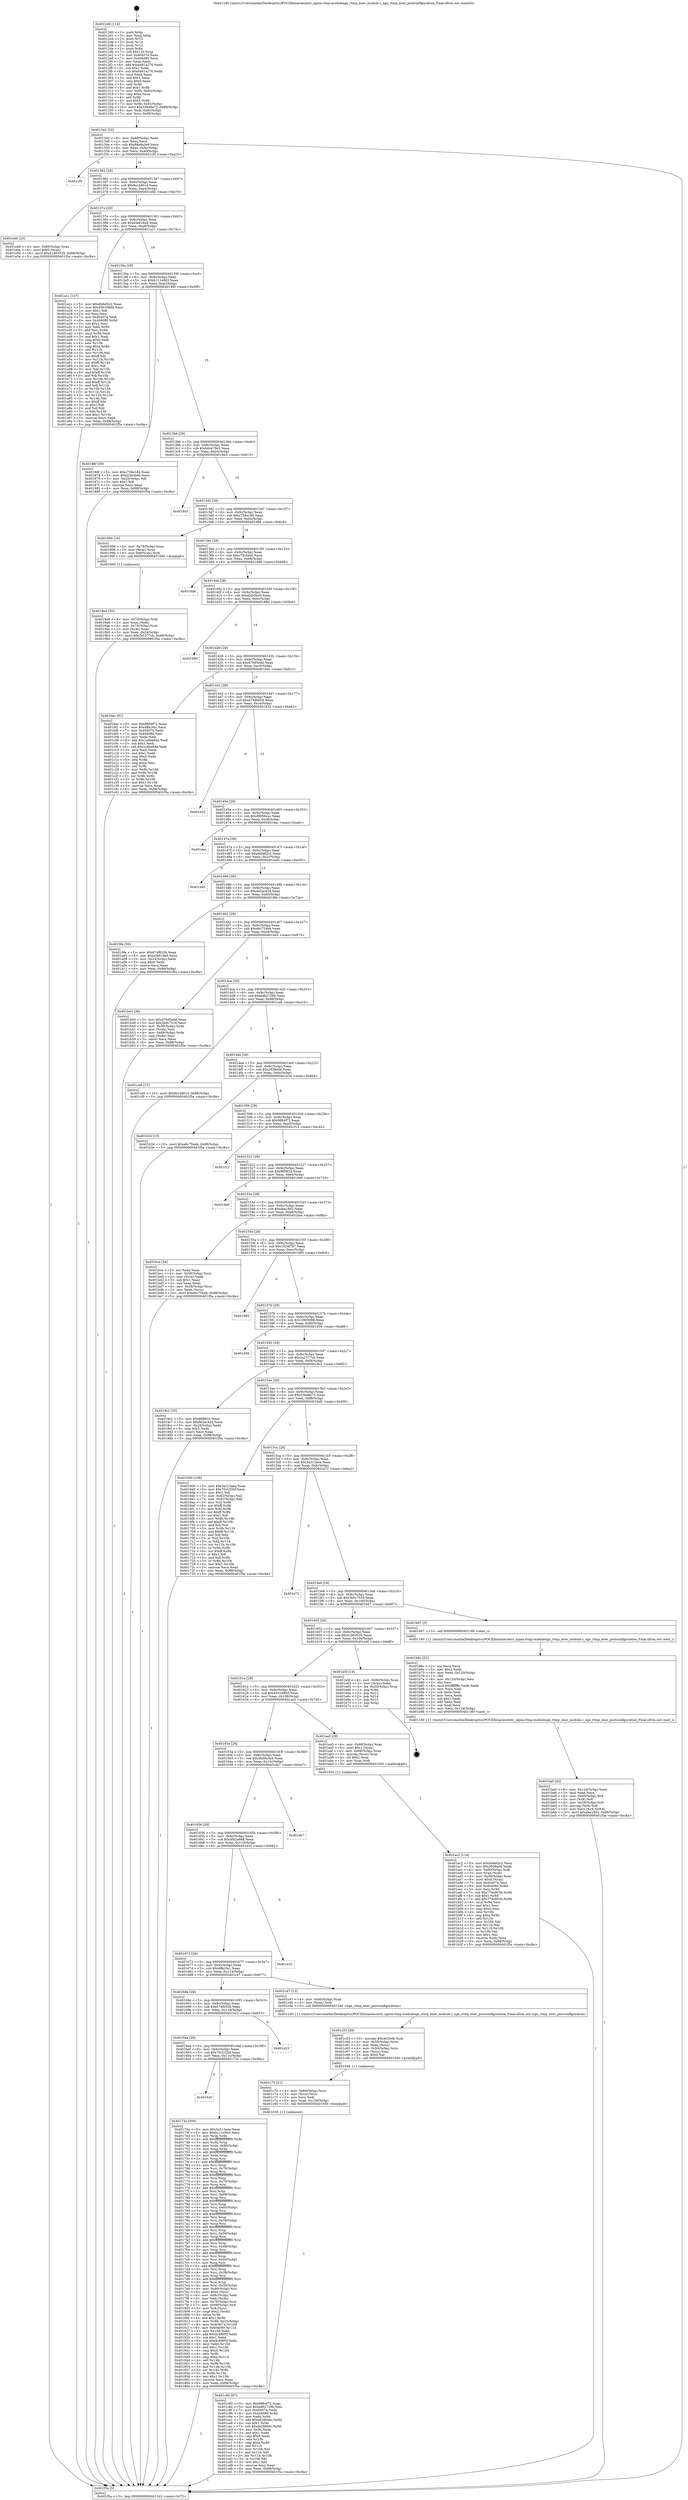 digraph "0x4012d0" {
  label = "0x4012d0 (/mnt/c/Users/mathe/Desktop/tcc/POCII/binaries/extr_nginx-rtmp-modulengx_rtmp_exec_module.c_ngx_rtmp_exec_postconfiguration_Final-ollvm.out::main(0))"
  labelloc = "t"
  node[shape=record]

  Entry [label="",width=0.3,height=0.3,shape=circle,fillcolor=black,style=filled]
  "0x401342" [label="{
     0x401342 [32]\l
     | [instrs]\l
     &nbsp;&nbsp;0x401342 \<+6\>: mov -0x88(%rbp),%eax\l
     &nbsp;&nbsp;0x401348 \<+2\>: mov %eax,%ecx\l
     &nbsp;&nbsp;0x40134a \<+6\>: sub $0x88a4a3e9,%ecx\l
     &nbsp;&nbsp;0x401350 \<+6\>: mov %eax,-0x9c(%rbp)\l
     &nbsp;&nbsp;0x401356 \<+6\>: mov %ecx,-0xa0(%rbp)\l
     &nbsp;&nbsp;0x40135c \<+6\>: je 0000000000401cf5 \<main+0xa25\>\l
  }"]
  "0x401cf5" [label="{
     0x401cf5\l
  }", style=dashed]
  "0x401362" [label="{
     0x401362 [28]\l
     | [instrs]\l
     &nbsp;&nbsp;0x401362 \<+5\>: jmp 0000000000401367 \<main+0x97\>\l
     &nbsp;&nbsp;0x401367 \<+6\>: mov -0x9c(%rbp),%eax\l
     &nbsp;&nbsp;0x40136d \<+5\>: sub $0x9cc3d614,%eax\l
     &nbsp;&nbsp;0x401372 \<+6\>: mov %eax,-0xa4(%rbp)\l
     &nbsp;&nbsp;0x401378 \<+6\>: je 0000000000401e46 \<main+0xb76\>\l
  }"]
  Exit [label="",width=0.3,height=0.3,shape=circle,fillcolor=black,style=filled,peripheries=2]
  "0x401e46" [label="{
     0x401e46 [25]\l
     | [instrs]\l
     &nbsp;&nbsp;0x401e46 \<+4\>: mov -0x80(%rbp),%rax\l
     &nbsp;&nbsp;0x401e4a \<+6\>: movl $0x0,(%rax)\l
     &nbsp;&nbsp;0x401e50 \<+10\>: movl $0x41803535,-0x88(%rbp)\l
     &nbsp;&nbsp;0x401e5a \<+5\>: jmp 0000000000401f5a \<main+0xc8a\>\l
  }"]
  "0x40137e" [label="{
     0x40137e [28]\l
     | [instrs]\l
     &nbsp;&nbsp;0x40137e \<+5\>: jmp 0000000000401383 \<main+0xb3\>\l
     &nbsp;&nbsp;0x401383 \<+6\>: mov -0x9c(%rbp),%eax\l
     &nbsp;&nbsp;0x401389 \<+5\>: sub $0xa3e918a9,%eax\l
     &nbsp;&nbsp;0x40138e \<+6\>: mov %eax,-0xa8(%rbp)\l
     &nbsp;&nbsp;0x401394 \<+6\>: je 0000000000401a1c \<main+0x74c\>\l
  }"]
  "0x401c85" [label="{
     0x401c85 [97]\l
     | [instrs]\l
     &nbsp;&nbsp;0x401c85 \<+5\>: mov $0x9884f72,%eax\l
     &nbsp;&nbsp;0x401c8a \<+5\>: mov $0xed62729b,%esi\l
     &nbsp;&nbsp;0x401c8f \<+7\>: mov 0x404074,%edx\l
     &nbsp;&nbsp;0x401c96 \<+8\>: mov 0x404080,%r8d\l
     &nbsp;&nbsp;0x401c9e \<+3\>: mov %edx,%r9d\l
     &nbsp;&nbsp;0x401ca1 \<+7\>: add $0xde28b0ec,%r9d\l
     &nbsp;&nbsp;0x401ca8 \<+4\>: sub $0x1,%r9d\l
     &nbsp;&nbsp;0x401cac \<+7\>: sub $0xde28b0ec,%r9d\l
     &nbsp;&nbsp;0x401cb3 \<+4\>: imul %r9d,%edx\l
     &nbsp;&nbsp;0x401cb7 \<+3\>: and $0x1,%edx\l
     &nbsp;&nbsp;0x401cba \<+3\>: cmp $0x0,%edx\l
     &nbsp;&nbsp;0x401cbd \<+4\>: sete %r10b\l
     &nbsp;&nbsp;0x401cc1 \<+4\>: cmp $0xa,%r8d\l
     &nbsp;&nbsp;0x401cc5 \<+4\>: setl %r11b\l
     &nbsp;&nbsp;0x401cc9 \<+3\>: mov %r10b,%bl\l
     &nbsp;&nbsp;0x401ccc \<+3\>: and %r11b,%bl\l
     &nbsp;&nbsp;0x401ccf \<+3\>: xor %r11b,%r10b\l
     &nbsp;&nbsp;0x401cd2 \<+3\>: or %r10b,%bl\l
     &nbsp;&nbsp;0x401cd5 \<+3\>: test $0x1,%bl\l
     &nbsp;&nbsp;0x401cd8 \<+3\>: cmovne %esi,%eax\l
     &nbsp;&nbsp;0x401cdb \<+6\>: mov %eax,-0x88(%rbp)\l
     &nbsp;&nbsp;0x401ce1 \<+5\>: jmp 0000000000401f5a \<main+0xc8a\>\l
  }"]
  "0x401a1c" [label="{
     0x401a1c [137]\l
     | [instrs]\l
     &nbsp;&nbsp;0x401a1c \<+5\>: mov $0xdb8ef2c2,%eax\l
     &nbsp;&nbsp;0x401a21 \<+5\>: mov $0x4501686d,%ecx\l
     &nbsp;&nbsp;0x401a26 \<+2\>: mov $0x1,%dl\l
     &nbsp;&nbsp;0x401a28 \<+2\>: xor %esi,%esi\l
     &nbsp;&nbsp;0x401a2a \<+7\>: mov 0x404074,%edi\l
     &nbsp;&nbsp;0x401a31 \<+8\>: mov 0x404080,%r8d\l
     &nbsp;&nbsp;0x401a39 \<+3\>: sub $0x1,%esi\l
     &nbsp;&nbsp;0x401a3c \<+3\>: mov %edi,%r9d\l
     &nbsp;&nbsp;0x401a3f \<+3\>: add %esi,%r9d\l
     &nbsp;&nbsp;0x401a42 \<+4\>: imul %r9d,%edi\l
     &nbsp;&nbsp;0x401a46 \<+3\>: and $0x1,%edi\l
     &nbsp;&nbsp;0x401a49 \<+3\>: cmp $0x0,%edi\l
     &nbsp;&nbsp;0x401a4c \<+4\>: sete %r10b\l
     &nbsp;&nbsp;0x401a50 \<+4\>: cmp $0xa,%r8d\l
     &nbsp;&nbsp;0x401a54 \<+4\>: setl %r11b\l
     &nbsp;&nbsp;0x401a58 \<+3\>: mov %r10b,%bl\l
     &nbsp;&nbsp;0x401a5b \<+3\>: xor $0xff,%bl\l
     &nbsp;&nbsp;0x401a5e \<+3\>: mov %r11b,%r14b\l
     &nbsp;&nbsp;0x401a61 \<+4\>: xor $0xff,%r14b\l
     &nbsp;&nbsp;0x401a65 \<+3\>: xor $0x1,%dl\l
     &nbsp;&nbsp;0x401a68 \<+3\>: mov %bl,%r15b\l
     &nbsp;&nbsp;0x401a6b \<+4\>: and $0xff,%r15b\l
     &nbsp;&nbsp;0x401a6f \<+3\>: and %dl,%r10b\l
     &nbsp;&nbsp;0x401a72 \<+3\>: mov %r14b,%r12b\l
     &nbsp;&nbsp;0x401a75 \<+4\>: and $0xff,%r12b\l
     &nbsp;&nbsp;0x401a79 \<+3\>: and %dl,%r11b\l
     &nbsp;&nbsp;0x401a7c \<+3\>: or %r10b,%r15b\l
     &nbsp;&nbsp;0x401a7f \<+3\>: or %r11b,%r12b\l
     &nbsp;&nbsp;0x401a82 \<+3\>: xor %r12b,%r15b\l
     &nbsp;&nbsp;0x401a85 \<+3\>: or %r14b,%bl\l
     &nbsp;&nbsp;0x401a88 \<+3\>: xor $0xff,%bl\l
     &nbsp;&nbsp;0x401a8b \<+3\>: or $0x1,%dl\l
     &nbsp;&nbsp;0x401a8e \<+2\>: and %dl,%bl\l
     &nbsp;&nbsp;0x401a90 \<+3\>: or %bl,%r15b\l
     &nbsp;&nbsp;0x401a93 \<+4\>: test $0x1,%r15b\l
     &nbsp;&nbsp;0x401a97 \<+3\>: cmovne %ecx,%eax\l
     &nbsp;&nbsp;0x401a9a \<+6\>: mov %eax,-0x88(%rbp)\l
     &nbsp;&nbsp;0x401aa0 \<+5\>: jmp 0000000000401f5a \<main+0xc8a\>\l
  }"]
  "0x40139a" [label="{
     0x40139a [28]\l
     | [instrs]\l
     &nbsp;&nbsp;0x40139a \<+5\>: jmp 000000000040139f \<main+0xcf\>\l
     &nbsp;&nbsp;0x40139f \<+6\>: mov -0x9c(%rbp),%eax\l
     &nbsp;&nbsp;0x4013a5 \<+5\>: sub $0xb111e9d3,%eax\l
     &nbsp;&nbsp;0x4013aa \<+6\>: mov %eax,-0xac(%rbp)\l
     &nbsp;&nbsp;0x4013b0 \<+6\>: je 000000000040186f \<main+0x59f\>\l
  }"]
  "0x401c70" [label="{
     0x401c70 [21]\l
     | [instrs]\l
     &nbsp;&nbsp;0x401c70 \<+4\>: mov -0x60(%rbp),%rcx\l
     &nbsp;&nbsp;0x401c74 \<+3\>: mov (%rcx),%rcx\l
     &nbsp;&nbsp;0x401c77 \<+3\>: mov %rcx,%rdi\l
     &nbsp;&nbsp;0x401c7a \<+6\>: mov %eax,-0x128(%rbp)\l
     &nbsp;&nbsp;0x401c80 \<+5\>: call 0000000000401030 \<free@plt\>\l
     | [calls]\l
     &nbsp;&nbsp;0x401030 \{1\} (unknown)\l
  }"]
  "0x40186f" [label="{
     0x40186f [30]\l
     | [instrs]\l
     &nbsp;&nbsp;0x40186f \<+5\>: mov $0xc758e184,%eax\l
     &nbsp;&nbsp;0x401874 \<+5\>: mov $0xd2fe3be0,%ecx\l
     &nbsp;&nbsp;0x401879 \<+3\>: mov -0x25(%rbp),%dl\l
     &nbsp;&nbsp;0x40187c \<+3\>: test $0x1,%dl\l
     &nbsp;&nbsp;0x40187f \<+3\>: cmovne %ecx,%eax\l
     &nbsp;&nbsp;0x401882 \<+6\>: mov %eax,-0x88(%rbp)\l
     &nbsp;&nbsp;0x401888 \<+5\>: jmp 0000000000401f5a \<main+0xc8a\>\l
  }"]
  "0x4013b6" [label="{
     0x4013b6 [28]\l
     | [instrs]\l
     &nbsp;&nbsp;0x4013b6 \<+5\>: jmp 00000000004013bb \<main+0xeb\>\l
     &nbsp;&nbsp;0x4013bb \<+6\>: mov -0x9c(%rbp),%eax\l
     &nbsp;&nbsp;0x4013c1 \<+5\>: sub $0xb6ce79e3,%eax\l
     &nbsp;&nbsp;0x4013c6 \<+6\>: mov %eax,-0xb0(%rbp)\l
     &nbsp;&nbsp;0x4013cc \<+6\>: je 00000000004018e3 \<main+0x613\>\l
  }"]
  "0x401c53" [label="{
     0x401c53 [29]\l
     | [instrs]\l
     &nbsp;&nbsp;0x401c53 \<+10\>: movabs $0x4020d6,%rdi\l
     &nbsp;&nbsp;0x401c5d \<+4\>: mov -0x50(%rbp),%rcx\l
     &nbsp;&nbsp;0x401c61 \<+2\>: mov %eax,(%rcx)\l
     &nbsp;&nbsp;0x401c63 \<+4\>: mov -0x50(%rbp),%rcx\l
     &nbsp;&nbsp;0x401c67 \<+2\>: mov (%rcx),%esi\l
     &nbsp;&nbsp;0x401c69 \<+2\>: mov $0x0,%al\l
     &nbsp;&nbsp;0x401c6b \<+5\>: call 0000000000401040 \<printf@plt\>\l
     | [calls]\l
     &nbsp;&nbsp;0x401040 \{1\} (unknown)\l
  }"]
  "0x4018e3" [label="{
     0x4018e3\l
  }", style=dashed]
  "0x4013d2" [label="{
     0x4013d2 [28]\l
     | [instrs]\l
     &nbsp;&nbsp;0x4013d2 \<+5\>: jmp 00000000004013d7 \<main+0x107\>\l
     &nbsp;&nbsp;0x4013d7 \<+6\>: mov -0x9c(%rbp),%eax\l
     &nbsp;&nbsp;0x4013dd \<+5\>: sub $0xc758e184,%eax\l
     &nbsp;&nbsp;0x4013e2 \<+6\>: mov %eax,-0xb4(%rbp)\l
     &nbsp;&nbsp;0x4013e8 \<+6\>: je 0000000000401994 \<main+0x6c4\>\l
  }"]
  "0x401ba0" [label="{
     0x401ba0 [42]\l
     | [instrs]\l
     &nbsp;&nbsp;0x401ba0 \<+6\>: mov -0x124(%rbp),%ecx\l
     &nbsp;&nbsp;0x401ba6 \<+3\>: imul %eax,%ecx\l
     &nbsp;&nbsp;0x401ba9 \<+4\>: mov -0x60(%rbp),%r8\l
     &nbsp;&nbsp;0x401bad \<+3\>: mov (%r8),%r8\l
     &nbsp;&nbsp;0x401bb0 \<+4\>: mov -0x58(%rbp),%r9\l
     &nbsp;&nbsp;0x401bb4 \<+3\>: movslq (%r9),%r9\l
     &nbsp;&nbsp;0x401bb7 \<+4\>: mov %ecx,(%r8,%r9,4)\l
     &nbsp;&nbsp;0x401bbb \<+10\>: movl $0xaba1802,-0x88(%rbp)\l
     &nbsp;&nbsp;0x401bc5 \<+5\>: jmp 0000000000401f5a \<main+0xc8a\>\l
  }"]
  "0x401994" [label="{
     0x401994 [16]\l
     | [instrs]\l
     &nbsp;&nbsp;0x401994 \<+4\>: mov -0x78(%rbp),%rax\l
     &nbsp;&nbsp;0x401998 \<+3\>: mov (%rax),%rax\l
     &nbsp;&nbsp;0x40199b \<+4\>: mov 0x8(%rax),%rdi\l
     &nbsp;&nbsp;0x40199f \<+5\>: call 0000000000401060 \<atoi@plt\>\l
     | [calls]\l
     &nbsp;&nbsp;0x401060 \{1\} (unknown)\l
  }"]
  "0x4013ee" [label="{
     0x4013ee [28]\l
     | [instrs]\l
     &nbsp;&nbsp;0x4013ee \<+5\>: jmp 00000000004013f3 \<main+0x123\>\l
     &nbsp;&nbsp;0x4013f3 \<+6\>: mov -0x9c(%rbp),%eax\l
     &nbsp;&nbsp;0x4013f9 \<+5\>: sub $0xc78c5ddc,%eax\l
     &nbsp;&nbsp;0x4013fe \<+6\>: mov %eax,-0xb8(%rbp)\l
     &nbsp;&nbsp;0x401404 \<+6\>: je 0000000000401dd6 \<main+0xb06\>\l
  }"]
  "0x401b6c" [label="{
     0x401b6c [52]\l
     | [instrs]\l
     &nbsp;&nbsp;0x401b6c \<+2\>: xor %ecx,%ecx\l
     &nbsp;&nbsp;0x401b6e \<+5\>: mov $0x2,%edx\l
     &nbsp;&nbsp;0x401b73 \<+6\>: mov %edx,-0x120(%rbp)\l
     &nbsp;&nbsp;0x401b79 \<+1\>: cltd\l
     &nbsp;&nbsp;0x401b7a \<+6\>: mov -0x120(%rbp),%esi\l
     &nbsp;&nbsp;0x401b80 \<+2\>: idiv %esi\l
     &nbsp;&nbsp;0x401b82 \<+6\>: imul $0xfffffffe,%edx,%edx\l
     &nbsp;&nbsp;0x401b88 \<+2\>: mov %ecx,%edi\l
     &nbsp;&nbsp;0x401b8a \<+2\>: sub %edx,%edi\l
     &nbsp;&nbsp;0x401b8c \<+2\>: mov %ecx,%edx\l
     &nbsp;&nbsp;0x401b8e \<+3\>: sub $0x1,%edx\l
     &nbsp;&nbsp;0x401b91 \<+2\>: add %edx,%edi\l
     &nbsp;&nbsp;0x401b93 \<+2\>: sub %edi,%ecx\l
     &nbsp;&nbsp;0x401b95 \<+6\>: mov %ecx,-0x124(%rbp)\l
     &nbsp;&nbsp;0x401b9b \<+5\>: call 0000000000401160 \<next_i\>\l
     | [calls]\l
     &nbsp;&nbsp;0x401160 \{1\} (/mnt/c/Users/mathe/Desktop/tcc/POCII/binaries/extr_nginx-rtmp-modulengx_rtmp_exec_module.c_ngx_rtmp_exec_postconfiguration_Final-ollvm.out::next_i)\l
  }"]
  "0x401dd6" [label="{
     0x401dd6\l
  }", style=dashed]
  "0x40140a" [label="{
     0x40140a [28]\l
     | [instrs]\l
     &nbsp;&nbsp;0x40140a \<+5\>: jmp 000000000040140f \<main+0x13f\>\l
     &nbsp;&nbsp;0x40140f \<+6\>: mov -0x9c(%rbp),%eax\l
     &nbsp;&nbsp;0x401415 \<+5\>: sub $0xd2fe3be0,%eax\l
     &nbsp;&nbsp;0x40141a \<+6\>: mov %eax,-0xbc(%rbp)\l
     &nbsp;&nbsp;0x401420 \<+6\>: je 000000000040188d \<main+0x5bd\>\l
  }"]
  "0x401ac2" [label="{
     0x401ac2 [114]\l
     | [instrs]\l
     &nbsp;&nbsp;0x401ac2 \<+5\>: mov $0xdb8ef2c2,%ecx\l
     &nbsp;&nbsp;0x401ac7 \<+5\>: mov $0x2938a0d,%edx\l
     &nbsp;&nbsp;0x401acc \<+4\>: mov -0x60(%rbp),%rdi\l
     &nbsp;&nbsp;0x401ad0 \<+3\>: mov %rax,(%rdi)\l
     &nbsp;&nbsp;0x401ad3 \<+4\>: mov -0x58(%rbp),%rax\l
     &nbsp;&nbsp;0x401ad7 \<+6\>: movl $0x0,(%rax)\l
     &nbsp;&nbsp;0x401add \<+7\>: mov 0x404074,%esi\l
     &nbsp;&nbsp;0x401ae4 \<+8\>: mov 0x404080,%r8d\l
     &nbsp;&nbsp;0x401aec \<+3\>: mov %esi,%r9d\l
     &nbsp;&nbsp;0x401aef \<+7\>: sub $0x774e903b,%r9d\l
     &nbsp;&nbsp;0x401af6 \<+4\>: sub $0x1,%r9d\l
     &nbsp;&nbsp;0x401afa \<+7\>: add $0x774e903b,%r9d\l
     &nbsp;&nbsp;0x401b01 \<+4\>: imul %r9d,%esi\l
     &nbsp;&nbsp;0x401b05 \<+3\>: and $0x1,%esi\l
     &nbsp;&nbsp;0x401b08 \<+3\>: cmp $0x0,%esi\l
     &nbsp;&nbsp;0x401b0b \<+4\>: sete %r10b\l
     &nbsp;&nbsp;0x401b0f \<+4\>: cmp $0xa,%r8d\l
     &nbsp;&nbsp;0x401b13 \<+4\>: setl %r11b\l
     &nbsp;&nbsp;0x401b17 \<+3\>: mov %r10b,%bl\l
     &nbsp;&nbsp;0x401b1a \<+3\>: and %r11b,%bl\l
     &nbsp;&nbsp;0x401b1d \<+3\>: xor %r11b,%r10b\l
     &nbsp;&nbsp;0x401b20 \<+3\>: or %r10b,%bl\l
     &nbsp;&nbsp;0x401b23 \<+3\>: test $0x1,%bl\l
     &nbsp;&nbsp;0x401b26 \<+3\>: cmovne %edx,%ecx\l
     &nbsp;&nbsp;0x401b29 \<+6\>: mov %ecx,-0x88(%rbp)\l
     &nbsp;&nbsp;0x401b2f \<+5\>: jmp 0000000000401f5a \<main+0xc8a\>\l
  }"]
  "0x40188d" [label="{
     0x40188d\l
  }", style=dashed]
  "0x401426" [label="{
     0x401426 [28]\l
     | [instrs]\l
     &nbsp;&nbsp;0x401426 \<+5\>: jmp 000000000040142b \<main+0x15b\>\l
     &nbsp;&nbsp;0x40142b \<+6\>: mov -0x9c(%rbp),%eax\l
     &nbsp;&nbsp;0x401431 \<+5\>: sub $0xd70d5edd,%eax\l
     &nbsp;&nbsp;0x401436 \<+6\>: mov %eax,-0xc0(%rbp)\l
     &nbsp;&nbsp;0x40143c \<+6\>: je 0000000000401bec \<main+0x91c\>\l
  }"]
  "0x4019a4" [label="{
     0x4019a4 [30]\l
     | [instrs]\l
     &nbsp;&nbsp;0x4019a4 \<+4\>: mov -0x70(%rbp),%rdi\l
     &nbsp;&nbsp;0x4019a8 \<+2\>: mov %eax,(%rdi)\l
     &nbsp;&nbsp;0x4019aa \<+4\>: mov -0x70(%rbp),%rdi\l
     &nbsp;&nbsp;0x4019ae \<+2\>: mov (%rdi),%eax\l
     &nbsp;&nbsp;0x4019b0 \<+3\>: mov %eax,-0x24(%rbp)\l
     &nbsp;&nbsp;0x4019b3 \<+10\>: movl $0x2a1577cb,-0x88(%rbp)\l
     &nbsp;&nbsp;0x4019bd \<+5\>: jmp 0000000000401f5a \<main+0xc8a\>\l
  }"]
  "0x401bec" [label="{
     0x401bec [91]\l
     | [instrs]\l
     &nbsp;&nbsp;0x401bec \<+5\>: mov $0x9884f72,%eax\l
     &nbsp;&nbsp;0x401bf1 \<+5\>: mov $0x4ffa1fa1,%ecx\l
     &nbsp;&nbsp;0x401bf6 \<+7\>: mov 0x404074,%edx\l
     &nbsp;&nbsp;0x401bfd \<+7\>: mov 0x404080,%esi\l
     &nbsp;&nbsp;0x401c04 \<+2\>: mov %edx,%edi\l
     &nbsp;&nbsp;0x401c06 \<+6\>: add $0x1a4be64a,%edi\l
     &nbsp;&nbsp;0x401c0c \<+3\>: sub $0x1,%edi\l
     &nbsp;&nbsp;0x401c0f \<+6\>: sub $0x1a4be64a,%edi\l
     &nbsp;&nbsp;0x401c15 \<+3\>: imul %edi,%edx\l
     &nbsp;&nbsp;0x401c18 \<+3\>: and $0x1,%edx\l
     &nbsp;&nbsp;0x401c1b \<+3\>: cmp $0x0,%edx\l
     &nbsp;&nbsp;0x401c1e \<+4\>: sete %r8b\l
     &nbsp;&nbsp;0x401c22 \<+3\>: cmp $0xa,%esi\l
     &nbsp;&nbsp;0x401c25 \<+4\>: setl %r9b\l
     &nbsp;&nbsp;0x401c29 \<+3\>: mov %r8b,%r10b\l
     &nbsp;&nbsp;0x401c2c \<+3\>: and %r9b,%r10b\l
     &nbsp;&nbsp;0x401c2f \<+3\>: xor %r9b,%r8b\l
     &nbsp;&nbsp;0x401c32 \<+3\>: or %r8b,%r10b\l
     &nbsp;&nbsp;0x401c35 \<+4\>: test $0x1,%r10b\l
     &nbsp;&nbsp;0x401c39 \<+3\>: cmovne %ecx,%eax\l
     &nbsp;&nbsp;0x401c3c \<+6\>: mov %eax,-0x88(%rbp)\l
     &nbsp;&nbsp;0x401c42 \<+5\>: jmp 0000000000401f5a \<main+0xc8a\>\l
  }"]
  "0x401442" [label="{
     0x401442 [28]\l
     | [instrs]\l
     &nbsp;&nbsp;0x401442 \<+5\>: jmp 0000000000401447 \<main+0x177\>\l
     &nbsp;&nbsp;0x401447 \<+6\>: mov -0x9c(%rbp),%eax\l
     &nbsp;&nbsp;0x40144d \<+5\>: sub $0xd74dbb5d,%eax\l
     &nbsp;&nbsp;0x401452 \<+6\>: mov %eax,-0xc4(%rbp)\l
     &nbsp;&nbsp;0x401458 \<+6\>: je 0000000000401d32 \<main+0xa62\>\l
  }"]
  "0x4016c6" [label="{
     0x4016c6\l
  }", style=dashed]
  "0x401d32" [label="{
     0x401d32\l
  }", style=dashed]
  "0x40145e" [label="{
     0x40145e [28]\l
     | [instrs]\l
     &nbsp;&nbsp;0x40145e \<+5\>: jmp 0000000000401463 \<main+0x193\>\l
     &nbsp;&nbsp;0x401463 \<+6\>: mov -0x9c(%rbp),%eax\l
     &nbsp;&nbsp;0x401469 \<+5\>: sub $0xd9056cac,%eax\l
     &nbsp;&nbsp;0x40146e \<+6\>: mov %eax,-0xc8(%rbp)\l
     &nbsp;&nbsp;0x401474 \<+6\>: je 0000000000401dac \<main+0xadc\>\l
  }"]
  "0x40173a" [label="{
     0x40173a [309]\l
     | [instrs]\l
     &nbsp;&nbsp;0x40173a \<+5\>: mov $0x3a313aea,%eax\l
     &nbsp;&nbsp;0x40173f \<+5\>: mov $0xb111e9d3,%ecx\l
     &nbsp;&nbsp;0x401744 \<+3\>: mov %rsp,%rdx\l
     &nbsp;&nbsp;0x401747 \<+4\>: add $0xfffffffffffffff0,%rdx\l
     &nbsp;&nbsp;0x40174b \<+3\>: mov %rdx,%rsp\l
     &nbsp;&nbsp;0x40174e \<+4\>: mov %rdx,-0x80(%rbp)\l
     &nbsp;&nbsp;0x401752 \<+3\>: mov %rsp,%rdx\l
     &nbsp;&nbsp;0x401755 \<+4\>: add $0xfffffffffffffff0,%rdx\l
     &nbsp;&nbsp;0x401759 \<+3\>: mov %rdx,%rsp\l
     &nbsp;&nbsp;0x40175c \<+3\>: mov %rsp,%rsi\l
     &nbsp;&nbsp;0x40175f \<+4\>: add $0xfffffffffffffff0,%rsi\l
     &nbsp;&nbsp;0x401763 \<+3\>: mov %rsi,%rsp\l
     &nbsp;&nbsp;0x401766 \<+4\>: mov %rsi,-0x78(%rbp)\l
     &nbsp;&nbsp;0x40176a \<+3\>: mov %rsp,%rsi\l
     &nbsp;&nbsp;0x40176d \<+4\>: add $0xfffffffffffffff0,%rsi\l
     &nbsp;&nbsp;0x401771 \<+3\>: mov %rsi,%rsp\l
     &nbsp;&nbsp;0x401774 \<+4\>: mov %rsi,-0x70(%rbp)\l
     &nbsp;&nbsp;0x401778 \<+3\>: mov %rsp,%rsi\l
     &nbsp;&nbsp;0x40177b \<+4\>: add $0xfffffffffffffff0,%rsi\l
     &nbsp;&nbsp;0x40177f \<+3\>: mov %rsi,%rsp\l
     &nbsp;&nbsp;0x401782 \<+4\>: mov %rsi,-0x68(%rbp)\l
     &nbsp;&nbsp;0x401786 \<+3\>: mov %rsp,%rsi\l
     &nbsp;&nbsp;0x401789 \<+4\>: add $0xfffffffffffffff0,%rsi\l
     &nbsp;&nbsp;0x40178d \<+3\>: mov %rsi,%rsp\l
     &nbsp;&nbsp;0x401790 \<+4\>: mov %rsi,-0x60(%rbp)\l
     &nbsp;&nbsp;0x401794 \<+3\>: mov %rsp,%rsi\l
     &nbsp;&nbsp;0x401797 \<+4\>: add $0xfffffffffffffff0,%rsi\l
     &nbsp;&nbsp;0x40179b \<+3\>: mov %rsi,%rsp\l
     &nbsp;&nbsp;0x40179e \<+4\>: mov %rsi,-0x58(%rbp)\l
     &nbsp;&nbsp;0x4017a2 \<+3\>: mov %rsp,%rsi\l
     &nbsp;&nbsp;0x4017a5 \<+4\>: add $0xfffffffffffffff0,%rsi\l
     &nbsp;&nbsp;0x4017a9 \<+3\>: mov %rsi,%rsp\l
     &nbsp;&nbsp;0x4017ac \<+4\>: mov %rsi,-0x50(%rbp)\l
     &nbsp;&nbsp;0x4017b0 \<+3\>: mov %rsp,%rsi\l
     &nbsp;&nbsp;0x4017b3 \<+4\>: add $0xfffffffffffffff0,%rsi\l
     &nbsp;&nbsp;0x4017b7 \<+3\>: mov %rsi,%rsp\l
     &nbsp;&nbsp;0x4017ba \<+4\>: mov %rsi,-0x48(%rbp)\l
     &nbsp;&nbsp;0x4017be \<+3\>: mov %rsp,%rsi\l
     &nbsp;&nbsp;0x4017c1 \<+4\>: add $0xfffffffffffffff0,%rsi\l
     &nbsp;&nbsp;0x4017c5 \<+3\>: mov %rsi,%rsp\l
     &nbsp;&nbsp;0x4017c8 \<+4\>: mov %rsi,-0x40(%rbp)\l
     &nbsp;&nbsp;0x4017cc \<+3\>: mov %rsp,%rsi\l
     &nbsp;&nbsp;0x4017cf \<+4\>: add $0xfffffffffffffff0,%rsi\l
     &nbsp;&nbsp;0x4017d3 \<+3\>: mov %rsi,%rsp\l
     &nbsp;&nbsp;0x4017d6 \<+4\>: mov %rsi,-0x38(%rbp)\l
     &nbsp;&nbsp;0x4017da \<+3\>: mov %rsp,%rsi\l
     &nbsp;&nbsp;0x4017dd \<+4\>: add $0xfffffffffffffff0,%rsi\l
     &nbsp;&nbsp;0x4017e1 \<+3\>: mov %rsi,%rsp\l
     &nbsp;&nbsp;0x4017e4 \<+4\>: mov %rsi,-0x30(%rbp)\l
     &nbsp;&nbsp;0x4017e8 \<+4\>: mov -0x80(%rbp),%rsi\l
     &nbsp;&nbsp;0x4017ec \<+6\>: movl $0x0,(%rsi)\l
     &nbsp;&nbsp;0x4017f2 \<+6\>: mov -0x8c(%rbp),%edi\l
     &nbsp;&nbsp;0x4017f8 \<+2\>: mov %edi,(%rdx)\l
     &nbsp;&nbsp;0x4017fa \<+4\>: mov -0x78(%rbp),%rsi\l
     &nbsp;&nbsp;0x4017fe \<+7\>: mov -0x98(%rbp),%r8\l
     &nbsp;&nbsp;0x401805 \<+3\>: mov %r8,(%rsi)\l
     &nbsp;&nbsp;0x401808 \<+3\>: cmpl $0x2,(%rdx)\l
     &nbsp;&nbsp;0x40180b \<+4\>: setne %r9b\l
     &nbsp;&nbsp;0x40180f \<+4\>: and $0x1,%r9b\l
     &nbsp;&nbsp;0x401813 \<+4\>: mov %r9b,-0x25(%rbp)\l
     &nbsp;&nbsp;0x401817 \<+8\>: mov 0x404074,%r10d\l
     &nbsp;&nbsp;0x40181f \<+8\>: mov 0x404080,%r11d\l
     &nbsp;&nbsp;0x401827 \<+3\>: mov %r10d,%ebx\l
     &nbsp;&nbsp;0x40182a \<+6\>: add $0xdc4f6f5f,%ebx\l
     &nbsp;&nbsp;0x401830 \<+3\>: sub $0x1,%ebx\l
     &nbsp;&nbsp;0x401833 \<+6\>: sub $0xdc4f6f5f,%ebx\l
     &nbsp;&nbsp;0x401839 \<+4\>: imul %ebx,%r10d\l
     &nbsp;&nbsp;0x40183d \<+4\>: and $0x1,%r10d\l
     &nbsp;&nbsp;0x401841 \<+4\>: cmp $0x0,%r10d\l
     &nbsp;&nbsp;0x401845 \<+4\>: sete %r9b\l
     &nbsp;&nbsp;0x401849 \<+4\>: cmp $0xa,%r11d\l
     &nbsp;&nbsp;0x40184d \<+4\>: setl %r14b\l
     &nbsp;&nbsp;0x401851 \<+3\>: mov %r9b,%r15b\l
     &nbsp;&nbsp;0x401854 \<+3\>: and %r14b,%r15b\l
     &nbsp;&nbsp;0x401857 \<+3\>: xor %r14b,%r9b\l
     &nbsp;&nbsp;0x40185a \<+3\>: or %r9b,%r15b\l
     &nbsp;&nbsp;0x40185d \<+4\>: test $0x1,%r15b\l
     &nbsp;&nbsp;0x401861 \<+3\>: cmovne %ecx,%eax\l
     &nbsp;&nbsp;0x401864 \<+6\>: mov %eax,-0x88(%rbp)\l
     &nbsp;&nbsp;0x40186a \<+5\>: jmp 0000000000401f5a \<main+0xc8a\>\l
  }"]
  "0x401dac" [label="{
     0x401dac\l
  }", style=dashed]
  "0x40147a" [label="{
     0x40147a [28]\l
     | [instrs]\l
     &nbsp;&nbsp;0x40147a \<+5\>: jmp 000000000040147f \<main+0x1af\>\l
     &nbsp;&nbsp;0x40147f \<+6\>: mov -0x9c(%rbp),%eax\l
     &nbsp;&nbsp;0x401485 \<+5\>: sub $0xdb8ef2c2,%eax\l
     &nbsp;&nbsp;0x40148a \<+6\>: mov %eax,-0xcc(%rbp)\l
     &nbsp;&nbsp;0x401490 \<+6\>: je 0000000000401ed5 \<main+0xc05\>\l
  }"]
  "0x4016aa" [label="{
     0x4016aa [28]\l
     | [instrs]\l
     &nbsp;&nbsp;0x4016aa \<+5\>: jmp 00000000004016af \<main+0x3df\>\l
     &nbsp;&nbsp;0x4016af \<+6\>: mov -0x9c(%rbp),%eax\l
     &nbsp;&nbsp;0x4016b5 \<+5\>: sub $0x70c532bf,%eax\l
     &nbsp;&nbsp;0x4016ba \<+6\>: mov %eax,-0x11c(%rbp)\l
     &nbsp;&nbsp;0x4016c0 \<+6\>: je 000000000040173a \<main+0x46a\>\l
  }"]
  "0x401ed5" [label="{
     0x401ed5\l
  }", style=dashed]
  "0x401496" [label="{
     0x401496 [28]\l
     | [instrs]\l
     &nbsp;&nbsp;0x401496 \<+5\>: jmp 000000000040149b \<main+0x1cb\>\l
     &nbsp;&nbsp;0x40149b \<+6\>: mov -0x9c(%rbp),%eax\l
     &nbsp;&nbsp;0x4014a1 \<+5\>: sub $0xde2ac424,%eax\l
     &nbsp;&nbsp;0x4014a6 \<+6\>: mov %eax,-0xd0(%rbp)\l
     &nbsp;&nbsp;0x4014ac \<+6\>: je 00000000004019fe \<main+0x72e\>\l
  }"]
  "0x401e23" [label="{
     0x401e23\l
  }", style=dashed]
  "0x4019fe" [label="{
     0x4019fe [30]\l
     | [instrs]\l
     &nbsp;&nbsp;0x4019fe \<+5\>: mov $0x674f032b,%eax\l
     &nbsp;&nbsp;0x401a03 \<+5\>: mov $0xa3e918a9,%ecx\l
     &nbsp;&nbsp;0x401a08 \<+3\>: mov -0x24(%rbp),%edx\l
     &nbsp;&nbsp;0x401a0b \<+3\>: cmp $0x0,%edx\l
     &nbsp;&nbsp;0x401a0e \<+3\>: cmove %ecx,%eax\l
     &nbsp;&nbsp;0x401a11 \<+6\>: mov %eax,-0x88(%rbp)\l
     &nbsp;&nbsp;0x401a17 \<+5\>: jmp 0000000000401f5a \<main+0xc8a\>\l
  }"]
  "0x4014b2" [label="{
     0x4014b2 [28]\l
     | [instrs]\l
     &nbsp;&nbsp;0x4014b2 \<+5\>: jmp 00000000004014b7 \<main+0x1e7\>\l
     &nbsp;&nbsp;0x4014b7 \<+6\>: mov -0x9c(%rbp),%eax\l
     &nbsp;&nbsp;0x4014bd \<+5\>: sub $0xe6c754eb,%eax\l
     &nbsp;&nbsp;0x4014c2 \<+6\>: mov %eax,-0xd4(%rbp)\l
     &nbsp;&nbsp;0x4014c8 \<+6\>: je 0000000000401b43 \<main+0x873\>\l
  }"]
  "0x40168e" [label="{
     0x40168e [28]\l
     | [instrs]\l
     &nbsp;&nbsp;0x40168e \<+5\>: jmp 0000000000401693 \<main+0x3c3\>\l
     &nbsp;&nbsp;0x401693 \<+6\>: mov -0x9c(%rbp),%eax\l
     &nbsp;&nbsp;0x401699 \<+5\>: sub $0x674f032b,%eax\l
     &nbsp;&nbsp;0x40169e \<+6\>: mov %eax,-0x118(%rbp)\l
     &nbsp;&nbsp;0x4016a4 \<+6\>: je 0000000000401e23 \<main+0xb53\>\l
  }"]
  "0x401b43" [label="{
     0x401b43 [36]\l
     | [instrs]\l
     &nbsp;&nbsp;0x401b43 \<+5\>: mov $0xd70d5edd,%eax\l
     &nbsp;&nbsp;0x401b48 \<+5\>: mov $0x3b0c7518,%ecx\l
     &nbsp;&nbsp;0x401b4d \<+4\>: mov -0x58(%rbp),%rdx\l
     &nbsp;&nbsp;0x401b51 \<+2\>: mov (%rdx),%esi\l
     &nbsp;&nbsp;0x401b53 \<+4\>: mov -0x68(%rbp),%rdx\l
     &nbsp;&nbsp;0x401b57 \<+2\>: cmp (%rdx),%esi\l
     &nbsp;&nbsp;0x401b59 \<+3\>: cmovl %ecx,%eax\l
     &nbsp;&nbsp;0x401b5c \<+6\>: mov %eax,-0x88(%rbp)\l
     &nbsp;&nbsp;0x401b62 \<+5\>: jmp 0000000000401f5a \<main+0xc8a\>\l
  }"]
  "0x4014ce" [label="{
     0x4014ce [28]\l
     | [instrs]\l
     &nbsp;&nbsp;0x4014ce \<+5\>: jmp 00000000004014d3 \<main+0x203\>\l
     &nbsp;&nbsp;0x4014d3 \<+6\>: mov -0x9c(%rbp),%eax\l
     &nbsp;&nbsp;0x4014d9 \<+5\>: sub $0xed62729b,%eax\l
     &nbsp;&nbsp;0x4014de \<+6\>: mov %eax,-0xd8(%rbp)\l
     &nbsp;&nbsp;0x4014e4 \<+6\>: je 0000000000401ce6 \<main+0xa16\>\l
  }"]
  "0x401c47" [label="{
     0x401c47 [12]\l
     | [instrs]\l
     &nbsp;&nbsp;0x401c47 \<+4\>: mov -0x60(%rbp),%rax\l
     &nbsp;&nbsp;0x401c4b \<+3\>: mov (%rax),%rdi\l
     &nbsp;&nbsp;0x401c4e \<+5\>: call 0000000000401240 \<ngx_rtmp_exec_postconfiguration\>\l
     | [calls]\l
     &nbsp;&nbsp;0x401240 \{1\} (/mnt/c/Users/mathe/Desktop/tcc/POCII/binaries/extr_nginx-rtmp-modulengx_rtmp_exec_module.c_ngx_rtmp_exec_postconfiguration_Final-ollvm.out::ngx_rtmp_exec_postconfiguration)\l
  }"]
  "0x401ce6" [label="{
     0x401ce6 [15]\l
     | [instrs]\l
     &nbsp;&nbsp;0x401ce6 \<+10\>: movl $0x9cc3d614,-0x88(%rbp)\l
     &nbsp;&nbsp;0x401cf0 \<+5\>: jmp 0000000000401f5a \<main+0xc8a\>\l
  }"]
  "0x4014ea" [label="{
     0x4014ea [28]\l
     | [instrs]\l
     &nbsp;&nbsp;0x4014ea \<+5\>: jmp 00000000004014ef \<main+0x21f\>\l
     &nbsp;&nbsp;0x4014ef \<+6\>: mov -0x9c(%rbp),%eax\l
     &nbsp;&nbsp;0x4014f5 \<+5\>: sub $0x2938a0d,%eax\l
     &nbsp;&nbsp;0x4014fa \<+6\>: mov %eax,-0xdc(%rbp)\l
     &nbsp;&nbsp;0x401500 \<+6\>: je 0000000000401b34 \<main+0x864\>\l
  }"]
  "0x401672" [label="{
     0x401672 [28]\l
     | [instrs]\l
     &nbsp;&nbsp;0x401672 \<+5\>: jmp 0000000000401677 \<main+0x3a7\>\l
     &nbsp;&nbsp;0x401677 \<+6\>: mov -0x9c(%rbp),%eax\l
     &nbsp;&nbsp;0x40167d \<+5\>: sub $0x4ffa1fa1,%eax\l
     &nbsp;&nbsp;0x401682 \<+6\>: mov %eax,-0x114(%rbp)\l
     &nbsp;&nbsp;0x401688 \<+6\>: je 0000000000401c47 \<main+0x977\>\l
  }"]
  "0x401b34" [label="{
     0x401b34 [15]\l
     | [instrs]\l
     &nbsp;&nbsp;0x401b34 \<+10\>: movl $0xe6c754eb,-0x88(%rbp)\l
     &nbsp;&nbsp;0x401b3e \<+5\>: jmp 0000000000401f5a \<main+0xc8a\>\l
  }"]
  "0x401506" [label="{
     0x401506 [28]\l
     | [instrs]\l
     &nbsp;&nbsp;0x401506 \<+5\>: jmp 000000000040150b \<main+0x23b\>\l
     &nbsp;&nbsp;0x40150b \<+6\>: mov -0x9c(%rbp),%eax\l
     &nbsp;&nbsp;0x401511 \<+5\>: sub $0x9884f72,%eax\l
     &nbsp;&nbsp;0x401516 \<+6\>: mov %eax,-0xe0(%rbp)\l
     &nbsp;&nbsp;0x40151c \<+6\>: je 0000000000401f12 \<main+0xc42\>\l
  }"]
  "0x401e32" [label="{
     0x401e32\l
  }", style=dashed]
  "0x401f12" [label="{
     0x401f12\l
  }", style=dashed]
  "0x401522" [label="{
     0x401522 [28]\l
     | [instrs]\l
     &nbsp;&nbsp;0x401522 \<+5\>: jmp 0000000000401527 \<main+0x257\>\l
     &nbsp;&nbsp;0x401527 \<+6\>: mov -0x9c(%rbp),%eax\l
     &nbsp;&nbsp;0x40152d \<+5\>: sub $0x98f9f1b,%eax\l
     &nbsp;&nbsp;0x401532 \<+6\>: mov %eax,-0xe4(%rbp)\l
     &nbsp;&nbsp;0x401538 \<+6\>: je 00000000004019e0 \<main+0x710\>\l
  }"]
  "0x401656" [label="{
     0x401656 [28]\l
     | [instrs]\l
     &nbsp;&nbsp;0x401656 \<+5\>: jmp 000000000040165b \<main+0x38b\>\l
     &nbsp;&nbsp;0x40165b \<+6\>: mov -0x9c(%rbp),%eax\l
     &nbsp;&nbsp;0x401661 \<+5\>: sub $0x4f42a668,%eax\l
     &nbsp;&nbsp;0x401666 \<+6\>: mov %eax,-0x110(%rbp)\l
     &nbsp;&nbsp;0x40166c \<+6\>: je 0000000000401e32 \<main+0xb62\>\l
  }"]
  "0x4019e0" [label="{
     0x4019e0\l
  }", style=dashed]
  "0x40153e" [label="{
     0x40153e [28]\l
     | [instrs]\l
     &nbsp;&nbsp;0x40153e \<+5\>: jmp 0000000000401543 \<main+0x273\>\l
     &nbsp;&nbsp;0x401543 \<+6\>: mov -0x9c(%rbp),%eax\l
     &nbsp;&nbsp;0x401549 \<+5\>: sub $0xaba1802,%eax\l
     &nbsp;&nbsp;0x40154e \<+6\>: mov %eax,-0xe8(%rbp)\l
     &nbsp;&nbsp;0x401554 \<+6\>: je 0000000000401bca \<main+0x8fa\>\l
  }"]
  "0x401eb7" [label="{
     0x401eb7\l
  }", style=dashed]
  "0x401bca" [label="{
     0x401bca [34]\l
     | [instrs]\l
     &nbsp;&nbsp;0x401bca \<+2\>: xor %eax,%eax\l
     &nbsp;&nbsp;0x401bcc \<+4\>: mov -0x58(%rbp),%rcx\l
     &nbsp;&nbsp;0x401bd0 \<+2\>: mov (%rcx),%edx\l
     &nbsp;&nbsp;0x401bd2 \<+3\>: sub $0x1,%eax\l
     &nbsp;&nbsp;0x401bd5 \<+2\>: sub %eax,%edx\l
     &nbsp;&nbsp;0x401bd7 \<+4\>: mov -0x58(%rbp),%rcx\l
     &nbsp;&nbsp;0x401bdb \<+2\>: mov %edx,(%rcx)\l
     &nbsp;&nbsp;0x401bdd \<+10\>: movl $0xe6c754eb,-0x88(%rbp)\l
     &nbsp;&nbsp;0x401be7 \<+5\>: jmp 0000000000401f5a \<main+0xc8a\>\l
  }"]
  "0x40155a" [label="{
     0x40155a [28]\l
     | [instrs]\l
     &nbsp;&nbsp;0x40155a \<+5\>: jmp 000000000040155f \<main+0x28f\>\l
     &nbsp;&nbsp;0x40155f \<+6\>: mov -0x9c(%rbp),%eax\l
     &nbsp;&nbsp;0x401565 \<+5\>: sub $0x1024f787,%eax\l
     &nbsp;&nbsp;0x40156a \<+6\>: mov %eax,-0xec(%rbp)\l
     &nbsp;&nbsp;0x401570 \<+6\>: je 0000000000401985 \<main+0x6b5\>\l
  }"]
  "0x40163a" [label="{
     0x40163a [28]\l
     | [instrs]\l
     &nbsp;&nbsp;0x40163a \<+5\>: jmp 000000000040163f \<main+0x36f\>\l
     &nbsp;&nbsp;0x40163f \<+6\>: mov -0x9c(%rbp),%eax\l
     &nbsp;&nbsp;0x401645 \<+5\>: sub $0x4bd9a3a4,%eax\l
     &nbsp;&nbsp;0x40164a \<+6\>: mov %eax,-0x10c(%rbp)\l
     &nbsp;&nbsp;0x401650 \<+6\>: je 0000000000401eb7 \<main+0xbe7\>\l
  }"]
  "0x401985" [label="{
     0x401985\l
  }", style=dashed]
  "0x401576" [label="{
     0x401576 [28]\l
     | [instrs]\l
     &nbsp;&nbsp;0x401576 \<+5\>: jmp 000000000040157b \<main+0x2ab\>\l
     &nbsp;&nbsp;0x40157b \<+6\>: mov -0x9c(%rbp),%eax\l
     &nbsp;&nbsp;0x401581 \<+5\>: sub $0x198f3098,%eax\l
     &nbsp;&nbsp;0x401586 \<+6\>: mov %eax,-0xf0(%rbp)\l
     &nbsp;&nbsp;0x40158c \<+6\>: je 0000000000401d56 \<main+0xa86\>\l
  }"]
  "0x401aa5" [label="{
     0x401aa5 [29]\l
     | [instrs]\l
     &nbsp;&nbsp;0x401aa5 \<+4\>: mov -0x68(%rbp),%rax\l
     &nbsp;&nbsp;0x401aa9 \<+6\>: movl $0x1,(%rax)\l
     &nbsp;&nbsp;0x401aaf \<+4\>: mov -0x68(%rbp),%rax\l
     &nbsp;&nbsp;0x401ab3 \<+3\>: movslq (%rax),%rax\l
     &nbsp;&nbsp;0x401ab6 \<+4\>: shl $0x2,%rax\l
     &nbsp;&nbsp;0x401aba \<+3\>: mov %rax,%rdi\l
     &nbsp;&nbsp;0x401abd \<+5\>: call 0000000000401050 \<malloc@plt\>\l
     | [calls]\l
     &nbsp;&nbsp;0x401050 \{1\} (unknown)\l
  }"]
  "0x401d56" [label="{
     0x401d56\l
  }", style=dashed]
  "0x401592" [label="{
     0x401592 [28]\l
     | [instrs]\l
     &nbsp;&nbsp;0x401592 \<+5\>: jmp 0000000000401597 \<main+0x2c7\>\l
     &nbsp;&nbsp;0x401597 \<+6\>: mov -0x9c(%rbp),%eax\l
     &nbsp;&nbsp;0x40159d \<+5\>: sub $0x2a1577cb,%eax\l
     &nbsp;&nbsp;0x4015a2 \<+6\>: mov %eax,-0xf4(%rbp)\l
     &nbsp;&nbsp;0x4015a8 \<+6\>: je 00000000004019c2 \<main+0x6f2\>\l
  }"]
  "0x40161e" [label="{
     0x40161e [28]\l
     | [instrs]\l
     &nbsp;&nbsp;0x40161e \<+5\>: jmp 0000000000401623 \<main+0x353\>\l
     &nbsp;&nbsp;0x401623 \<+6\>: mov -0x9c(%rbp),%eax\l
     &nbsp;&nbsp;0x401629 \<+5\>: sub $0x4501686d,%eax\l
     &nbsp;&nbsp;0x40162e \<+6\>: mov %eax,-0x108(%rbp)\l
     &nbsp;&nbsp;0x401634 \<+6\>: je 0000000000401aa5 \<main+0x7d5\>\l
  }"]
  "0x4019c2" [label="{
     0x4019c2 [30]\l
     | [instrs]\l
     &nbsp;&nbsp;0x4019c2 \<+5\>: mov $0x98f9f1b,%eax\l
     &nbsp;&nbsp;0x4019c7 \<+5\>: mov $0xde2ac424,%ecx\l
     &nbsp;&nbsp;0x4019cc \<+3\>: mov -0x24(%rbp),%edx\l
     &nbsp;&nbsp;0x4019cf \<+3\>: cmp $0x1,%edx\l
     &nbsp;&nbsp;0x4019d2 \<+3\>: cmovl %ecx,%eax\l
     &nbsp;&nbsp;0x4019d5 \<+6\>: mov %eax,-0x88(%rbp)\l
     &nbsp;&nbsp;0x4019db \<+5\>: jmp 0000000000401f5a \<main+0xc8a\>\l
  }"]
  "0x4015ae" [label="{
     0x4015ae [28]\l
     | [instrs]\l
     &nbsp;&nbsp;0x4015ae \<+5\>: jmp 00000000004015b3 \<main+0x2e3\>\l
     &nbsp;&nbsp;0x4015b3 \<+6\>: mov -0x9c(%rbp),%eax\l
     &nbsp;&nbsp;0x4015b9 \<+5\>: sub $0x336d8e73,%eax\l
     &nbsp;&nbsp;0x4015be \<+6\>: mov %eax,-0xf8(%rbp)\l
     &nbsp;&nbsp;0x4015c4 \<+6\>: je 00000000004016d0 \<main+0x400\>\l
  }"]
  "0x401e5f" [label="{
     0x401e5f [19]\l
     | [instrs]\l
     &nbsp;&nbsp;0x401e5f \<+4\>: mov -0x80(%rbp),%rax\l
     &nbsp;&nbsp;0x401e63 \<+2\>: mov (%rax),%eax\l
     &nbsp;&nbsp;0x401e65 \<+4\>: lea -0x20(%rbp),%rsp\l
     &nbsp;&nbsp;0x401e69 \<+1\>: pop %rbx\l
     &nbsp;&nbsp;0x401e6a \<+2\>: pop %r12\l
     &nbsp;&nbsp;0x401e6c \<+2\>: pop %r14\l
     &nbsp;&nbsp;0x401e6e \<+2\>: pop %r15\l
     &nbsp;&nbsp;0x401e70 \<+1\>: pop %rbp\l
     &nbsp;&nbsp;0x401e71 \<+1\>: ret\l
  }"]
  "0x4016d0" [label="{
     0x4016d0 [106]\l
     | [instrs]\l
     &nbsp;&nbsp;0x4016d0 \<+5\>: mov $0x3a313aea,%eax\l
     &nbsp;&nbsp;0x4016d5 \<+5\>: mov $0x70c532bf,%ecx\l
     &nbsp;&nbsp;0x4016da \<+2\>: mov $0x1,%dl\l
     &nbsp;&nbsp;0x4016dc \<+7\>: mov -0x82(%rbp),%sil\l
     &nbsp;&nbsp;0x4016e3 \<+7\>: mov -0x81(%rbp),%dil\l
     &nbsp;&nbsp;0x4016ea \<+3\>: mov %sil,%r8b\l
     &nbsp;&nbsp;0x4016ed \<+4\>: xor $0xff,%r8b\l
     &nbsp;&nbsp;0x4016f1 \<+3\>: mov %dil,%r9b\l
     &nbsp;&nbsp;0x4016f4 \<+4\>: xor $0xff,%r9b\l
     &nbsp;&nbsp;0x4016f8 \<+3\>: xor $0x1,%dl\l
     &nbsp;&nbsp;0x4016fb \<+3\>: mov %r8b,%r10b\l
     &nbsp;&nbsp;0x4016fe \<+4\>: and $0xff,%r10b\l
     &nbsp;&nbsp;0x401702 \<+3\>: and %dl,%sil\l
     &nbsp;&nbsp;0x401705 \<+3\>: mov %r9b,%r11b\l
     &nbsp;&nbsp;0x401708 \<+4\>: and $0xff,%r11b\l
     &nbsp;&nbsp;0x40170c \<+3\>: and %dl,%dil\l
     &nbsp;&nbsp;0x40170f \<+3\>: or %sil,%r10b\l
     &nbsp;&nbsp;0x401712 \<+3\>: or %dil,%r11b\l
     &nbsp;&nbsp;0x401715 \<+3\>: xor %r11b,%r10b\l
     &nbsp;&nbsp;0x401718 \<+3\>: or %r9b,%r8b\l
     &nbsp;&nbsp;0x40171b \<+4\>: xor $0xff,%r8b\l
     &nbsp;&nbsp;0x40171f \<+3\>: or $0x1,%dl\l
     &nbsp;&nbsp;0x401722 \<+3\>: and %dl,%r8b\l
     &nbsp;&nbsp;0x401725 \<+3\>: or %r8b,%r10b\l
     &nbsp;&nbsp;0x401728 \<+4\>: test $0x1,%r10b\l
     &nbsp;&nbsp;0x40172c \<+3\>: cmovne %ecx,%eax\l
     &nbsp;&nbsp;0x40172f \<+6\>: mov %eax,-0x88(%rbp)\l
     &nbsp;&nbsp;0x401735 \<+5\>: jmp 0000000000401f5a \<main+0xc8a\>\l
  }"]
  "0x4015ca" [label="{
     0x4015ca [28]\l
     | [instrs]\l
     &nbsp;&nbsp;0x4015ca \<+5\>: jmp 00000000004015cf \<main+0x2ff\>\l
     &nbsp;&nbsp;0x4015cf \<+6\>: mov -0x9c(%rbp),%eax\l
     &nbsp;&nbsp;0x4015d5 \<+5\>: sub $0x3a313aea,%eax\l
     &nbsp;&nbsp;0x4015da \<+6\>: mov %eax,-0xfc(%rbp)\l
     &nbsp;&nbsp;0x4015e0 \<+6\>: je 0000000000401e72 \<main+0xba2\>\l
  }"]
  "0x401f5a" [label="{
     0x401f5a [5]\l
     | [instrs]\l
     &nbsp;&nbsp;0x401f5a \<+5\>: jmp 0000000000401342 \<main+0x72\>\l
  }"]
  "0x4012d0" [label="{
     0x4012d0 [114]\l
     | [instrs]\l
     &nbsp;&nbsp;0x4012d0 \<+1\>: push %rbp\l
     &nbsp;&nbsp;0x4012d1 \<+3\>: mov %rsp,%rbp\l
     &nbsp;&nbsp;0x4012d4 \<+2\>: push %r15\l
     &nbsp;&nbsp;0x4012d6 \<+2\>: push %r14\l
     &nbsp;&nbsp;0x4012d8 \<+2\>: push %r12\l
     &nbsp;&nbsp;0x4012da \<+1\>: push %rbx\l
     &nbsp;&nbsp;0x4012db \<+7\>: sub $0x120,%rsp\l
     &nbsp;&nbsp;0x4012e2 \<+7\>: mov 0x404074,%eax\l
     &nbsp;&nbsp;0x4012e9 \<+7\>: mov 0x404080,%ecx\l
     &nbsp;&nbsp;0x4012f0 \<+2\>: mov %eax,%edx\l
     &nbsp;&nbsp;0x4012f2 \<+6\>: add $0xb481a276,%edx\l
     &nbsp;&nbsp;0x4012f8 \<+3\>: sub $0x1,%edx\l
     &nbsp;&nbsp;0x4012fb \<+6\>: sub $0xb481a276,%edx\l
     &nbsp;&nbsp;0x401301 \<+3\>: imul %edx,%eax\l
     &nbsp;&nbsp;0x401304 \<+3\>: and $0x1,%eax\l
     &nbsp;&nbsp;0x401307 \<+3\>: cmp $0x0,%eax\l
     &nbsp;&nbsp;0x40130a \<+4\>: sete %r8b\l
     &nbsp;&nbsp;0x40130e \<+4\>: and $0x1,%r8b\l
     &nbsp;&nbsp;0x401312 \<+7\>: mov %r8b,-0x82(%rbp)\l
     &nbsp;&nbsp;0x401319 \<+3\>: cmp $0xa,%ecx\l
     &nbsp;&nbsp;0x40131c \<+4\>: setl %r8b\l
     &nbsp;&nbsp;0x401320 \<+4\>: and $0x1,%r8b\l
     &nbsp;&nbsp;0x401324 \<+7\>: mov %r8b,-0x81(%rbp)\l
     &nbsp;&nbsp;0x40132b \<+10\>: movl $0x336d8e73,-0x88(%rbp)\l
     &nbsp;&nbsp;0x401335 \<+6\>: mov %edi,-0x8c(%rbp)\l
     &nbsp;&nbsp;0x40133b \<+7\>: mov %rsi,-0x98(%rbp)\l
  }"]
  "0x401602" [label="{
     0x401602 [28]\l
     | [instrs]\l
     &nbsp;&nbsp;0x401602 \<+5\>: jmp 0000000000401607 \<main+0x337\>\l
     &nbsp;&nbsp;0x401607 \<+6\>: mov -0x9c(%rbp),%eax\l
     &nbsp;&nbsp;0x40160d \<+5\>: sub $0x41803535,%eax\l
     &nbsp;&nbsp;0x401612 \<+6\>: mov %eax,-0x104(%rbp)\l
     &nbsp;&nbsp;0x401618 \<+6\>: je 0000000000401e5f \<main+0xb8f\>\l
  }"]
  "0x401e72" [label="{
     0x401e72\l
  }", style=dashed]
  "0x4015e6" [label="{
     0x4015e6 [28]\l
     | [instrs]\l
     &nbsp;&nbsp;0x4015e6 \<+5\>: jmp 00000000004015eb \<main+0x31b\>\l
     &nbsp;&nbsp;0x4015eb \<+6\>: mov -0x9c(%rbp),%eax\l
     &nbsp;&nbsp;0x4015f1 \<+5\>: sub $0x3b0c7518,%eax\l
     &nbsp;&nbsp;0x4015f6 \<+6\>: mov %eax,-0x100(%rbp)\l
     &nbsp;&nbsp;0x4015fc \<+6\>: je 0000000000401b67 \<main+0x897\>\l
  }"]
  "0x401b67" [label="{
     0x401b67 [5]\l
     | [instrs]\l
     &nbsp;&nbsp;0x401b67 \<+5\>: call 0000000000401160 \<next_i\>\l
     | [calls]\l
     &nbsp;&nbsp;0x401160 \{1\} (/mnt/c/Users/mathe/Desktop/tcc/POCII/binaries/extr_nginx-rtmp-modulengx_rtmp_exec_module.c_ngx_rtmp_exec_postconfiguration_Final-ollvm.out::next_i)\l
  }"]
  Entry -> "0x4012d0" [label=" 1"]
  "0x401342" -> "0x401cf5" [label=" 0"]
  "0x401342" -> "0x401362" [label=" 18"]
  "0x401e5f" -> Exit [label=" 1"]
  "0x401362" -> "0x401e46" [label=" 1"]
  "0x401362" -> "0x40137e" [label=" 17"]
  "0x401e46" -> "0x401f5a" [label=" 1"]
  "0x40137e" -> "0x401a1c" [label=" 1"]
  "0x40137e" -> "0x40139a" [label=" 16"]
  "0x401ce6" -> "0x401f5a" [label=" 1"]
  "0x40139a" -> "0x40186f" [label=" 1"]
  "0x40139a" -> "0x4013b6" [label=" 15"]
  "0x401c85" -> "0x401f5a" [label=" 1"]
  "0x4013b6" -> "0x4018e3" [label=" 0"]
  "0x4013b6" -> "0x4013d2" [label=" 15"]
  "0x401c70" -> "0x401c85" [label=" 1"]
  "0x4013d2" -> "0x401994" [label=" 1"]
  "0x4013d2" -> "0x4013ee" [label=" 14"]
  "0x401c53" -> "0x401c70" [label=" 1"]
  "0x4013ee" -> "0x401dd6" [label=" 0"]
  "0x4013ee" -> "0x40140a" [label=" 14"]
  "0x401c47" -> "0x401c53" [label=" 1"]
  "0x40140a" -> "0x40188d" [label=" 0"]
  "0x40140a" -> "0x401426" [label=" 14"]
  "0x401bec" -> "0x401f5a" [label=" 1"]
  "0x401426" -> "0x401bec" [label=" 1"]
  "0x401426" -> "0x401442" [label=" 13"]
  "0x401bca" -> "0x401f5a" [label=" 1"]
  "0x401442" -> "0x401d32" [label=" 0"]
  "0x401442" -> "0x40145e" [label=" 13"]
  "0x401b6c" -> "0x401ba0" [label=" 1"]
  "0x40145e" -> "0x401dac" [label=" 0"]
  "0x40145e" -> "0x40147a" [label=" 13"]
  "0x401b67" -> "0x401b6c" [label=" 1"]
  "0x40147a" -> "0x401ed5" [label=" 0"]
  "0x40147a" -> "0x401496" [label=" 13"]
  "0x401b34" -> "0x401f5a" [label=" 1"]
  "0x401496" -> "0x4019fe" [label=" 1"]
  "0x401496" -> "0x4014b2" [label=" 12"]
  "0x401ac2" -> "0x401f5a" [label=" 1"]
  "0x4014b2" -> "0x401b43" [label=" 2"]
  "0x4014b2" -> "0x4014ce" [label=" 10"]
  "0x401a1c" -> "0x401f5a" [label=" 1"]
  "0x4014ce" -> "0x401ce6" [label=" 1"]
  "0x4014ce" -> "0x4014ea" [label=" 9"]
  "0x4019fe" -> "0x401f5a" [label=" 1"]
  "0x4014ea" -> "0x401b34" [label=" 1"]
  "0x4014ea" -> "0x401506" [label=" 8"]
  "0x4019a4" -> "0x401f5a" [label=" 1"]
  "0x401506" -> "0x401f12" [label=" 0"]
  "0x401506" -> "0x401522" [label=" 8"]
  "0x401994" -> "0x4019a4" [label=" 1"]
  "0x401522" -> "0x4019e0" [label=" 0"]
  "0x401522" -> "0x40153e" [label=" 8"]
  "0x40173a" -> "0x401f5a" [label=" 1"]
  "0x40153e" -> "0x401bca" [label=" 1"]
  "0x40153e" -> "0x40155a" [label=" 7"]
  "0x401ba0" -> "0x401f5a" [label=" 1"]
  "0x40155a" -> "0x401985" [label=" 0"]
  "0x40155a" -> "0x401576" [label=" 7"]
  "0x4016aa" -> "0x40173a" [label=" 1"]
  "0x401576" -> "0x401d56" [label=" 0"]
  "0x401576" -> "0x401592" [label=" 7"]
  "0x401b43" -> "0x401f5a" [label=" 2"]
  "0x401592" -> "0x4019c2" [label=" 1"]
  "0x401592" -> "0x4015ae" [label=" 6"]
  "0x40168e" -> "0x401e23" [label=" 0"]
  "0x4015ae" -> "0x4016d0" [label=" 1"]
  "0x4015ae" -> "0x4015ca" [label=" 5"]
  "0x4016d0" -> "0x401f5a" [label=" 1"]
  "0x4012d0" -> "0x401342" [label=" 1"]
  "0x401f5a" -> "0x401342" [label=" 17"]
  "0x401aa5" -> "0x401ac2" [label=" 1"]
  "0x4015ca" -> "0x401e72" [label=" 0"]
  "0x4015ca" -> "0x4015e6" [label=" 5"]
  "0x401672" -> "0x401c47" [label=" 1"]
  "0x4015e6" -> "0x401b67" [label=" 1"]
  "0x4015e6" -> "0x401602" [label=" 4"]
  "0x401672" -> "0x40168e" [label=" 1"]
  "0x401602" -> "0x401e5f" [label=" 1"]
  "0x401602" -> "0x40161e" [label=" 3"]
  "0x40168e" -> "0x4016aa" [label=" 1"]
  "0x40161e" -> "0x401aa5" [label=" 1"]
  "0x40161e" -> "0x40163a" [label=" 2"]
  "0x4016aa" -> "0x4016c6" [label=" 0"]
  "0x40163a" -> "0x401eb7" [label=" 0"]
  "0x40163a" -> "0x401656" [label=" 2"]
  "0x40186f" -> "0x401f5a" [label=" 1"]
  "0x401656" -> "0x401e32" [label=" 0"]
  "0x401656" -> "0x401672" [label=" 2"]
  "0x4019c2" -> "0x401f5a" [label=" 1"]
}
